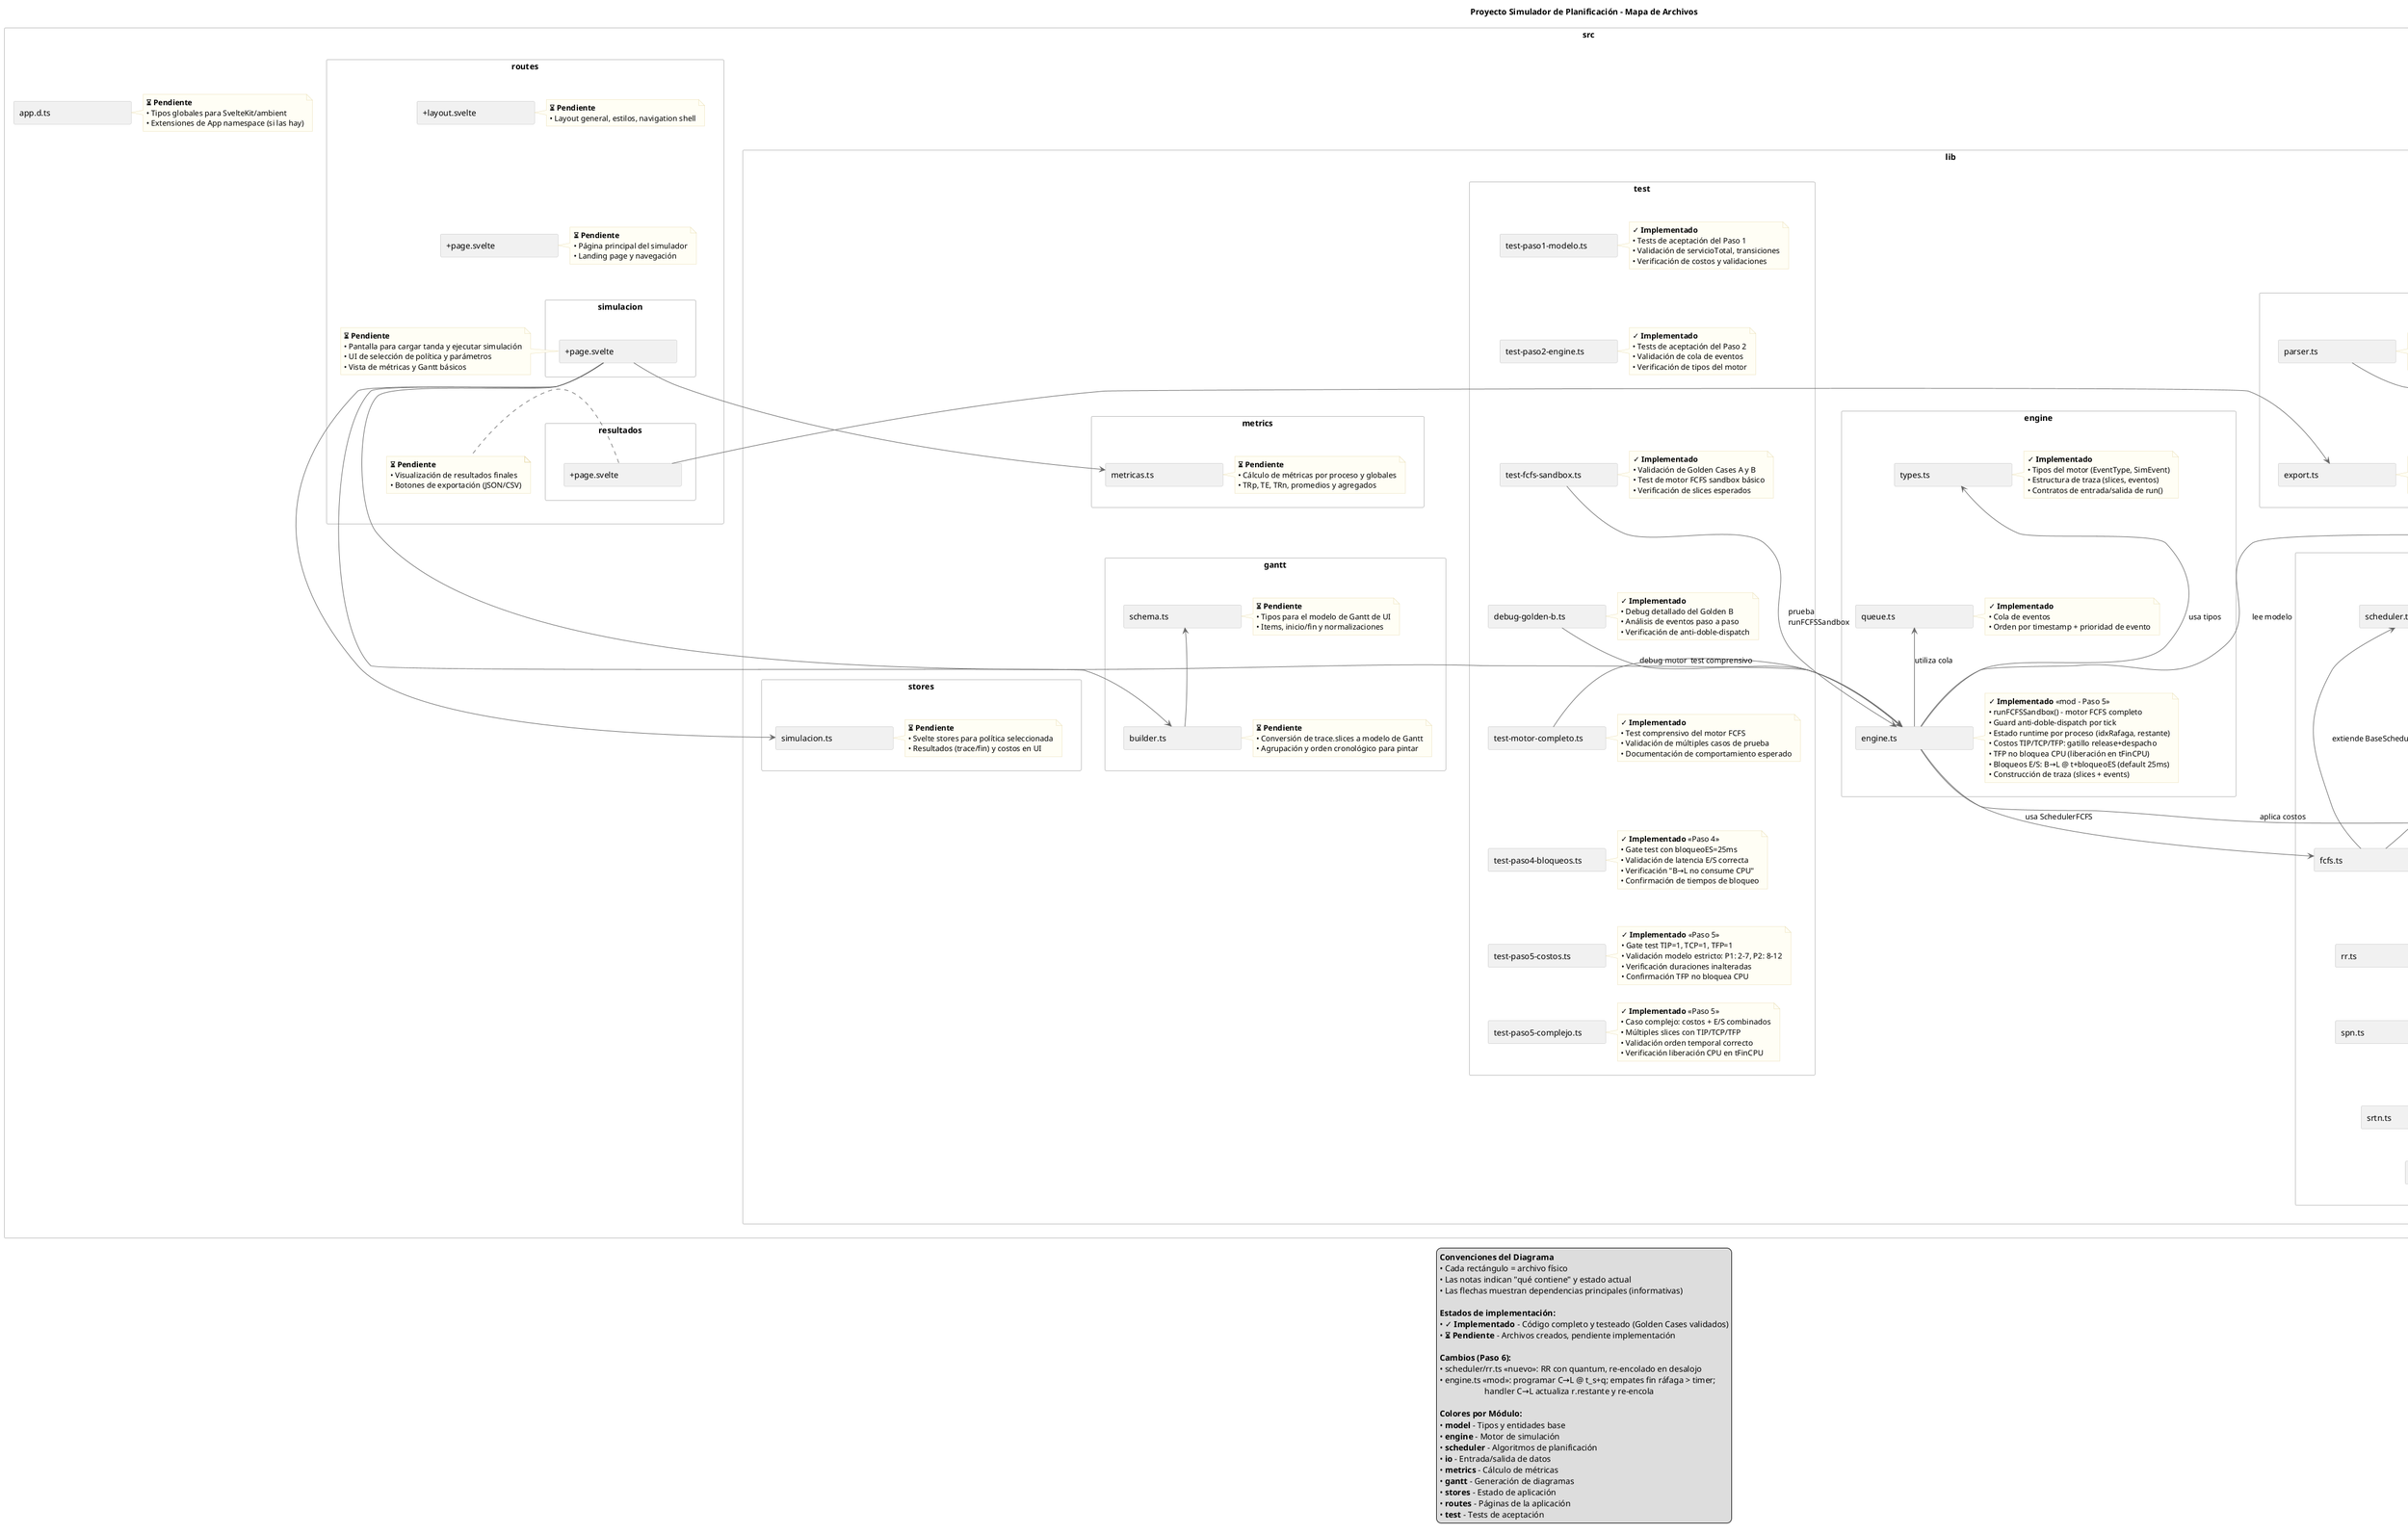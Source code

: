 @startuml Estructura - Mapa de Archivos

!define MODEL_COLOR #E8F4FD
!define ENGINE_COLOR #FDF2E9
!define SCHED_COLOR #E8F8F5
!define IO_COLOR #F3E5F5
!define METRICS_COLOR #EBF5FB
!define GANTT_COLOR #FADBD8
!define STORES_COLOR #FDEAA7
!define ROUTES_COLOR #D5E8D4
!define TEST_COLOR #FFF2CC

skinparam shadowing false
skinparam defaultTextAlignment left
skinparam packageStyle rectangle
skinparam ArrowColor #666666
skinparam PackageBorderColor #999999
skinparam RectangleBorderColor #BBBBBB
skinparam NoteBackgroundColor #FFFEF5
skinparam NoteBorderColor #E6D8A8
skinparam minClassWidth 180
skinparam maxMessageSize 150
skinparam nodesep 20
skinparam ranksep 30
hide circle

title Proyecto Simulador de Planificación – Mapa de Archivos

package "src" as SRC {

  package "lib" as LIB {

      package "model" as MODEL {
        rectangle "proceso.ts" as proceso_ts
        rectangle "rafaga.ts" as rafaga_ts
        rectangle "estados.ts" as estados_ts
        rectangle "costos.ts" as costos_ts
        
        proceso_ts -[hidden]down-> rafaga_ts
        rafaga_ts -[hidden]down-> estados_ts
        estados_ts -[hidden]down-> costos_ts

        note right of proceso_ts
          **✓ Implementado**
          • Tipos de Proceso (pid, arribo, ráfagas)
          • Estado del proceso (N, L, C, B, F)
          • servicioTotal() - suma de ráfagas CPU
          • isProcesoValido() - validación básica
        end note

        note right of rafaga_ts
          **✓ Implementado**
          • Utilidades para manejar rafagas
          • Índice/actual y chequeos de restantes
          • rafagaActual() - obtiene ráfaga por índice
          • quedanRafagas() - verifica ráfagas restantes
        end note

        note right of estados_ts
          **✓ Implementado**
          • Definición de estados
          • Reglas de transición válidas (invariantes)
          • Estados canónicos (N,L,C,B,F)
          • isTransicionLegal() - validador de transiciones
          • assertTransicionLegal() - error si ilegal
          • transicionarEstado() - transición inmutable
        end note

        note right of costos_ts
          **✓ Implementado**
          • Interface Costos (TIP, TCP, TFP, bloqueoES)
          • COSTOS_DEF - defaults (bloqueoES=25)
          • validarCostos() - verifica valores ≥ 0
          • makeCostos() - constructor saneado
        end note
      }

      package "engine" as ENGINE {
        rectangle "types.ts" as engine_types_ts
        rectangle "queue.ts" as queue_ts
        rectangle "engine.ts" as engine_ts
        
        engine_types_ts -[hidden]down-> queue_ts
        queue_ts -[hidden]down-> engine_ts

        note right of engine_types_ts
          **✓ Implementado**
          • Tipos del motor (EventType, SimEvent)
          • Estructura de traza (slices, eventos)
          • Contratos de entrada/salida de run()
        end note

        note right of queue_ts
          **✓ Implementado**
          • Cola de eventos
          • Orden por timestamp + prioridad de evento
        end note

        note right of engine_ts
          **✓ Implementado** <<mod - Paso 5>>
          • runFCFSSandbox() - motor FCFS completo
          • Guard anti-doble-dispatch por tick
          • Estado runtime por proceso (idxRafaga, restante)
          • Costos TIP/TCP/TFP: gatillo release+despacho
          • TFP no bloquea CPU (liberación en tFinCPU)
          • Bloqueos E/S: B→L @ t+bloqueoES (default 25ms)
          • Construcción de traza (slices + events)
        end note
      }

      package "scheduler" as SCHED {
        rectangle "scheduler.ts" as scheduler_ts
        rectangle "ready-queue.ts" as ready_queue_ts
        rectangle "fcfs.ts" as fcfs_ts
        rectangle "rr.ts" as rr_ts
        rectangle "spn.ts" as spn_ts
        rectangle "srtn.ts" as srtn_ts
        rectangle "priority.ts" as priority_ts
        
        scheduler_ts -[hidden]down-> ready_queue_ts
        ready_queue_ts -[hidden]down-> fcfs_ts
        fcfs_ts -[hidden]down-> rr_ts
        rr_ts -[hidden]down-> spn_ts
        spn_ts -[hidden]down-> srtn_ts
        srtn_ts -[hidden]down-> priority_ts

        note right of scheduler_ts
          **✓ Implementado**
          • IScheduler - interfaz completa de planificadores
          • BaseScheduler - clase base abstracta
          • Métodos: onAdmit, onReady, onBlock, onFinish, next()
        end note

        note right of ready_queue_ts
          **✓ Implementado**
          • ReadyQueue - cola FIFO simple
          • Métodos: enqueue, dequeue, isEmpty, clear, toArray
          • Manejo de PIDs en orden de llegada
        end note

        note right of fcfs_ts
          **✓ Implementado**
          • SchedulerFCFS - First Come First Served
          • Extiende BaseScheduler
          • Política no expropiativa (FIFO puro)
          • Integrado con motor sandbox
        end note

        note right of rr_ts
          **⏳ Pendiente**
          • Planificador Round Robin
          • Manejo de quantum y reencolado
        end note

        note right of spn_ts
          **⏳ Pendiente**
          • Planificador SPN (no expropiativo)
          • Selección por ráfaga más corta siguiente
        end note

        note right of srtn_ts
          **⏳ Pendiente**
          • Planificador SRTN (expropiativo)
          • Selección por menor tiempo restante
        end note

        note right of priority_ts
          **⏳ Pendiente**
          • Planificador por prioridades
          • (Opcional) Envejecimiento/ajuste de prioridad
        end note
      }

      package "io" as IO {
        rectangle "parser.ts" as parser_ts
        rectangle "export.ts" as export_ts
        
        parser_ts -[hidden]down-> export_ts

        note right of parser_ts
          **⏳ Pendiente**
          • Validación y normalización de entrada (JSON/CSV)
          • Conversión a estructuras de Proceso
        end note

        note right of export_ts
          **⏳ Pendiente**
          • Exportación de trazas/métricas (JSON/CSV)
          • Helpers para descarga/serialización
        end note
      }

      package "metrics" as METRICS {
        rectangle "metricas.ts" as metricas_ts
        note right of metricas_ts
          **⏳ Pendiente**
          • Cálculo de métricas por proceso y globales
          • TRp, TE, TRn, promedios y agregados
        end note
      }

      package "gantt" as GANTT {
        rectangle "schema.ts" as schema_ts
        rectangle "builder.ts" as builder_ts
        
        schema_ts -[hidden]down-> builder_ts

        note right of schema_ts
          **⏳ Pendiente**
          • Tipos para el modelo de Gantt de UI
          • Items, inicio/fin y normalizaciones
        end note

        note right of builder_ts
          **⏳ Pendiente**
          • Conversión de trace.slices a modelo de Gantt
          • Agrupación y orden cronológico para pintar
        end note
      }
    

    package "stores" as STORES {
      rectangle "simulacion.ts" as simulacion_store_ts
      note right of simulacion_store_ts
        **⏳ Pendiente**
        • Svelte stores para política seleccionada
        • Resultados (trace/fin) y costos en UI
      end note
    }

    package "test" as TEST {
      rectangle "test-paso1-modelo.ts" as test_paso1_ts
      rectangle "test-paso2-engine.ts" as test_paso2_ts
      rectangle "test-fcfs-sandbox.ts" as test_fcfs_sandbox_ts
      rectangle "debug-golden-b.ts" as debug_golden_b_ts
      rectangle "test-motor-completo.ts" as test_motor_completo_ts
      rectangle "test-paso4-bloqueos.ts" as test_paso4_bloqueos_ts
      rectangle "test-paso5-costos.ts" as test_paso5_costos_ts
      rectangle "test-paso5-complejo.ts" as test_paso5_complejo_ts
      
      test_paso1_ts -[hidden]down-> test_paso2_ts
      test_paso2_ts -[hidden]down-> test_fcfs_sandbox_ts
      test_fcfs_sandbox_ts -[hidden]down-> debug_golden_b_ts
      debug_golden_b_ts -[hidden]down-> test_motor_completo_ts
      test_motor_completo_ts -[hidden]down-> test_paso4_bloqueos_ts
      test_paso4_bloqueos_ts -[hidden]down-> test_paso5_costos_ts
      test_paso5_costos_ts -[hidden]down-> test_paso5_complejo_ts

      note right of test_paso1_ts
        **✓ Implementado**
        • Tests de aceptación del Paso 1
        • Validación de servicioTotal, transiciones
        • Verificación de costos y validaciones
      end note

      note right of test_paso2_ts
        **✓ Implementado**
        • Tests de aceptación del Paso 2
        • Validación de cola de eventos
        • Verificación de tipos del motor
      end note

      note right of test_fcfs_sandbox_ts
        **✓ Implementado**
        • Validación de Golden Cases A y B
        • Test de motor FCFS sandbox básico
        • Verificación de slices esperados
      end note

      note right of debug_golden_b_ts
        **✓ Implementado**
        • Debug detallado del Golden B
        • Análisis de eventos paso a paso
        • Verificación de anti-doble-dispatch
      end note

      note right of test_motor_completo_ts
        **✓ Implementado**
        • Test comprensivo del motor FCFS
        • Validación de múltiples casos de prueba
        • Documentación de comportamiento esperado
      end note

      note right of test_paso4_bloqueos_ts
        **✓ Implementado** <<Paso 4>>
        • Gate test con bloqueoES=25ms
        • Validación de latencia E/S correcta
        • Verificación "B→L no consume CPU"
        • Confirmación de tiempos de bloqueo
      end note

      note right of test_paso5_costos_ts
        **✓ Implementado** <<Paso 5>>
        • Gate test TIP=1, TCP=1, TFP=1
        • Validación modelo estricto: P1: 2–7, P2: 8–12
        • Verificación duraciones inalteradas
        • Confirmación TFP no bloquea CPU
      end note

      note right of test_paso5_complejo_ts
        **✓ Implementado** <<Paso 5>>
        • Caso complejo: costos + E/S combinados
        • Múltiples slices con TIP/TCP/TFP
        • Validación orden temporal correcto
        • Verificación liberación CPU en tFinCPU
      end note
    }
  }

  package "routes" as ROUTES {
    rectangle "+layout.svelte" as layout_svelte
    rectangle "+page.svelte" as main_page

    package "simulacion" as R_SIM {
      rectangle "+page.svelte" as simulacion_page
    }
    
    package "resultados" as R_RES {
      rectangle "+page.svelte" as resultados_page
    }
    
    layout_svelte -[hidden]down-> main_page
    main_page -[hidden]down-> R_SIM
    R_SIM -[hidden]down-> R_RES

    note right of layout_svelte
      **⏳ Pendiente**
      • Layout general, estilos, navigation shell
    end note

    note right of main_page
      **⏳ Pendiente**
      • Página principal del simulador
      • Landing page y navegación
    end note

    note right of simulacion_page
      **⏳ Pendiente**
      • Pantalla para cargar tanda y ejecutar simulación
      • UI de selección de política y parámetros
      • Vista de métricas y Gantt básicos
    end note

    note right of resultados_page
      **⏳ Pendiente**
      • Visualización de resultados finales
      • Botones de exportación (JSON/CSV)
    end note
  }

  rectangle "app.d.ts" as app_dts
  note right of app_dts
    **⏳ Pendiente**
    • Tipos globales para SvelteKit/ambient
    • Extensiones de App namespace (si las hay)
  end note
}

MODEL -[hidden]down-> ENGINE
ENGINE -[hidden]down-> SCHED
SCHED -[hidden]down-> IO
IO -[hidden]down-> METRICS
METRICS -[hidden]down-> GANTT
GANTT -[hidden]down-> STORES
STORES -[hidden]down-> TEST
TEST -[hidden]down-> ROUTES

' Motor y tipos
engine_ts --> engine_types_ts : usa tipos
engine_ts --> queue_ts : utiliza cola
engine_ts --> fcfs_ts : usa SchedulerFCFS
engine_ts --> proceso_ts : lee modelo
engine_ts --> costos_ts : aplica costos

' Planificadores y cola
scheduler_ts --> ready_queue_ts : usa ReadyQueue
fcfs_ts --> scheduler_ts : extiende BaseScheduler
fcfs_ts --> ready_queue_ts : hereda uso
rr_ts --> ready_queue_ts
spn_ts --> ready_queue_ts
srtn_ts --> ready_queue_ts
priority_ts --> ready_queue_ts

' Tests y motor
test_fcfs_sandbox_ts --> engine_ts : prueba runFCFSSandbox
debug_golden_b_ts --> engine_ts : debug motor
test_motor_completo_ts --> engine_ts : test comprensivo

' Gantt y esquemas
builder_ts --> schema_ts

' UI y lógica
simulacion_page --> simulacion_store_ts
simulacion_page --> engine_ts
simulacion_page --> builder_ts
simulacion_page --> metricas_ts
resultados_page --> export_ts

' Parser y modelo
parser_ts --> proceso_ts

' ----------------------------------------------------------
legend bottom
**Convenciones del Diagrama**
• Cada rectángulo = archivo físico
• Las notas indican "qué contiene" y estado actual
• Las flechas muestran dependencias principales (informativas)

**Estados de implementación:**
• **✓ Implementado** - Código completo y testeado (Golden Cases validados)
• **⏳ Pendiente** - Archivos creados, pendiente implementación

**Cambios (Paso 6):**
• scheduler/rr.ts <<nuevo>>: RR con quantum, re-encolado en desalojo
• engine.ts <<mod>>: programar C→L @ t_s+q; empates fin ráfaga > timer;
                     handler C→L actualiza r.restante y re-encola

**Colores por Módulo:**
• **model** - Tipos y entidades base
• **engine** - Motor de simulación  
• **scheduler** - Algoritmos de planificación
• **io** - Entrada/salida de datos
• **metrics** - Cálculo de métricas
• **gantt** - Generación de diagramas
• **stores** - Estado de aplicación
• **routes** - Páginas de la aplicación
• **test** - Tests de aceptación
endlegend

@enduml
